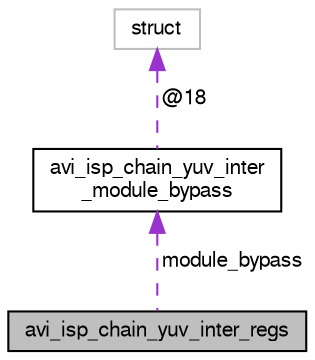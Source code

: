 digraph "avi_isp_chain_yuv_inter_regs"
{
  edge [fontname="FreeSans",fontsize="10",labelfontname="FreeSans",labelfontsize="10"];
  node [fontname="FreeSans",fontsize="10",shape=record];
  Node1 [label="avi_isp_chain_yuv_inter_regs",height=0.2,width=0.4,color="black", fillcolor="grey75", style="filled", fontcolor="black"];
  Node2 -> Node1 [dir="back",color="darkorchid3",fontsize="10",style="dashed",label=" module_bypass" ,fontname="FreeSans"];
  Node2 [label="avi_isp_chain_yuv_inter\l_module_bypass",height=0.2,width=0.4,color="black", fillcolor="white", style="filled",URL="$avi__isp__chain__yuv__inter_8h.html#unionavi__isp__chain__yuv__inter__module__bypass"];
  Node3 -> Node2 [dir="back",color="darkorchid3",fontsize="10",style="dashed",label=" @18" ,fontname="FreeSans"];
  Node3 [label="struct",height=0.2,width=0.4,color="grey75", fillcolor="white", style="filled"];
}
